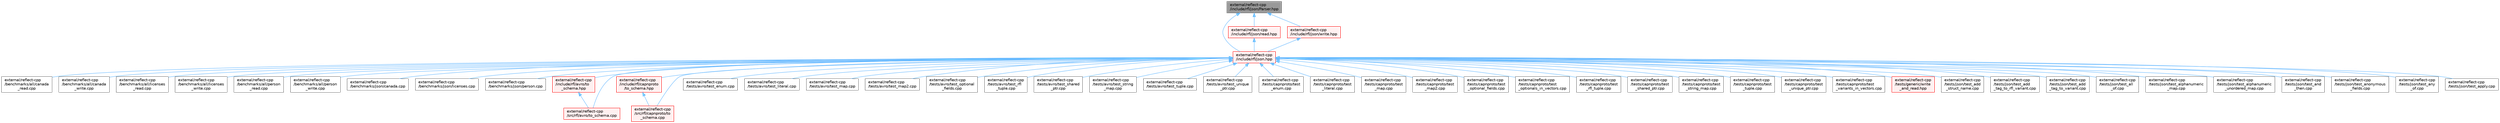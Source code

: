 digraph "external/reflect-cpp/include/rfl/json/Parser.hpp"
{
 // LATEX_PDF_SIZE
  bgcolor="transparent";
  edge [fontname=Helvetica,fontsize=10,labelfontname=Helvetica,labelfontsize=10];
  node [fontname=Helvetica,fontsize=10,shape=box,height=0.2,width=0.4];
  Node1 [id="Node000001",label="external/reflect-cpp\l/include/rfl/json/Parser.hpp",height=0.2,width=0.4,color="gray40", fillcolor="grey60", style="filled", fontcolor="black",tooltip=" "];
  Node1 -> Node2 [id="edge54_Node000001_Node000002",dir="back",color="steelblue1",style="solid",tooltip=" "];
  Node2 [id="Node000002",label="external/reflect-cpp\l/include/rfl/json.hpp",height=0.2,width=0.4,color="red", fillcolor="#FFF0F0", style="filled",URL="$reflect-cpp_2include_2rfl_2json_8hpp.html",tooltip=" "];
  Node2 -> Node3 [id="edge55_Node000002_Node000003",dir="back",color="steelblue1",style="solid",tooltip=" "];
  Node3 [id="Node000003",label="external/reflect-cpp\l/benchmarks/all/canada\l_read.cpp",height=0.2,width=0.4,color="grey40", fillcolor="white", style="filled",URL="$canada__read_8cpp.html",tooltip=" "];
  Node2 -> Node4 [id="edge56_Node000002_Node000004",dir="back",color="steelblue1",style="solid",tooltip=" "];
  Node4 [id="Node000004",label="external/reflect-cpp\l/benchmarks/all/canada\l_write.cpp",height=0.2,width=0.4,color="grey40", fillcolor="white", style="filled",URL="$canada__write_8cpp.html",tooltip=" "];
  Node2 -> Node5 [id="edge57_Node000002_Node000005",dir="back",color="steelblue1",style="solid",tooltip=" "];
  Node5 [id="Node000005",label="external/reflect-cpp\l/benchmarks/all/licenses\l_read.cpp",height=0.2,width=0.4,color="grey40", fillcolor="white", style="filled",URL="$licenses__read_8cpp.html",tooltip=" "];
  Node2 -> Node6 [id="edge58_Node000002_Node000006",dir="back",color="steelblue1",style="solid",tooltip=" "];
  Node6 [id="Node000006",label="external/reflect-cpp\l/benchmarks/all/licenses\l_write.cpp",height=0.2,width=0.4,color="grey40", fillcolor="white", style="filled",URL="$licenses__write_8cpp.html",tooltip=" "];
  Node2 -> Node7 [id="edge59_Node000002_Node000007",dir="back",color="steelblue1",style="solid",tooltip=" "];
  Node7 [id="Node000007",label="external/reflect-cpp\l/benchmarks/all/person\l_read.cpp",height=0.2,width=0.4,color="grey40", fillcolor="white", style="filled",URL="$person__read_8cpp.html",tooltip=" "];
  Node2 -> Node8 [id="edge60_Node000002_Node000008",dir="back",color="steelblue1",style="solid",tooltip=" "];
  Node8 [id="Node000008",label="external/reflect-cpp\l/benchmarks/all/person\l_write.cpp",height=0.2,width=0.4,color="grey40", fillcolor="white", style="filled",URL="$person__write_8cpp.html",tooltip=" "];
  Node2 -> Node9 [id="edge61_Node000002_Node000009",dir="back",color="steelblue1",style="solid",tooltip=" "];
  Node9 [id="Node000009",label="external/reflect-cpp\l/benchmarks/json/canada.cpp",height=0.2,width=0.4,color="grey40", fillcolor="white", style="filled",URL="$canada_8cpp.html",tooltip=" "];
  Node2 -> Node10 [id="edge62_Node000002_Node000010",dir="back",color="steelblue1",style="solid",tooltip=" "];
  Node10 [id="Node000010",label="external/reflect-cpp\l/benchmarks/json/licenses.cpp",height=0.2,width=0.4,color="grey40", fillcolor="white", style="filled",URL="$licenses_8cpp.html",tooltip=" "];
  Node2 -> Node11 [id="edge63_Node000002_Node000011",dir="back",color="steelblue1",style="solid",tooltip=" "];
  Node11 [id="Node000011",label="external/reflect-cpp\l/benchmarks/json/person.cpp",height=0.2,width=0.4,color="grey40", fillcolor="white", style="filled",URL="$person_8cpp.html",tooltip=" "];
  Node2 -> Node12 [id="edge64_Node000002_Node000012",dir="back",color="steelblue1",style="solid",tooltip=" "];
  Node12 [id="Node000012",label="external/reflect-cpp\l/include/rfl/avro/to\l_schema.hpp",height=0.2,width=0.4,color="red", fillcolor="#FFF0F0", style="filled",URL="$avro_2to__schema_8hpp.html",tooltip=" "];
  Node12 -> Node65 [id="edge65_Node000012_Node000065",dir="back",color="steelblue1",style="solid",tooltip=" "];
  Node65 [id="Node000065",label="external/reflect-cpp\l/src/rfl/avro/to_schema.cpp",height=0.2,width=0.4,color="red", fillcolor="#FFF0F0", style="filled",URL="$avro_2to__schema_8cpp.html",tooltip=" "];
  Node2 -> Node67 [id="edge66_Node000002_Node000067",dir="back",color="steelblue1",style="solid",tooltip=" "];
  Node67 [id="Node000067",label="external/reflect-cpp\l/include/rfl/capnproto\l/to_schema.hpp",height=0.2,width=0.4,color="red", fillcolor="#FFF0F0", style="filled",URL="$capnproto_2to__schema_8hpp.html",tooltip=" "];
  Node67 -> Node119 [id="edge67_Node000067_Node000119",dir="back",color="steelblue1",style="solid",tooltip=" "];
  Node119 [id="Node000119",label="external/reflect-cpp\l/src/rfl/capnproto/to\l_schema.cpp",height=0.2,width=0.4,color="red", fillcolor="#FFF0F0", style="filled",URL="$capnproto_2to__schema_8cpp.html",tooltip=" "];
  Node2 -> Node65 [id="edge68_Node000002_Node000065",dir="back",color="steelblue1",style="solid",tooltip=" "];
  Node2 -> Node119 [id="edge69_Node000002_Node000119",dir="back",color="steelblue1",style="solid",tooltip=" "];
  Node2 -> Node28 [id="edge70_Node000002_Node000028",dir="back",color="steelblue1",style="solid",tooltip=" "];
  Node28 [id="Node000028",label="external/reflect-cpp\l/tests/avro/test_enum.cpp",height=0.2,width=0.4,color="grey40", fillcolor="white", style="filled",URL="$avro_2test__enum_8cpp.html",tooltip=" "];
  Node2 -> Node36 [id="edge71_Node000002_Node000036",dir="back",color="steelblue1",style="solid",tooltip=" "];
  Node36 [id="Node000036",label="external/reflect-cpp\l/tests/avro/test_literal.cpp",height=0.2,width=0.4,color="grey40", fillcolor="white", style="filled",URL="$avro_2test__literal_8cpp.html",tooltip=" "];
  Node2 -> Node38 [id="edge72_Node000002_Node000038",dir="back",color="steelblue1",style="solid",tooltip=" "];
  Node38 [id="Node000038",label="external/reflect-cpp\l/tests/avro/test_map.cpp",height=0.2,width=0.4,color="grey40", fillcolor="white", style="filled",URL="$avro_2test__map_8cpp.html",tooltip=" "];
  Node2 -> Node39 [id="edge73_Node000002_Node000039",dir="back",color="steelblue1",style="solid",tooltip=" "];
  Node39 [id="Node000039",label="external/reflect-cpp\l/tests/avro/test_map2.cpp",height=0.2,width=0.4,color="grey40", fillcolor="white", style="filled",URL="$avro_2test__map2_8cpp.html",tooltip=" "];
  Node2 -> Node41 [id="edge74_Node000002_Node000041",dir="back",color="steelblue1",style="solid",tooltip=" "];
  Node41 [id="Node000041",label="external/reflect-cpp\l/tests/avro/test_optional\l_fields.cpp",height=0.2,width=0.4,color="grey40", fillcolor="white", style="filled",URL="$avro_2test__optional__fields_8cpp.html",tooltip=" "];
  Node2 -> Node46 [id="edge75_Node000002_Node000046",dir="back",color="steelblue1",style="solid",tooltip=" "];
  Node46 [id="Node000046",label="external/reflect-cpp\l/tests/avro/test_rfl\l_tuple.cpp",height=0.2,width=0.4,color="grey40", fillcolor="white", style="filled",URL="$avro_2test__rfl__tuple_8cpp.html",tooltip=" "];
  Node2 -> Node49 [id="edge76_Node000002_Node000049",dir="back",color="steelblue1",style="solid",tooltip=" "];
  Node49 [id="Node000049",label="external/reflect-cpp\l/tests/avro/test_shared\l_ptr.cpp",height=0.2,width=0.4,color="grey40", fillcolor="white", style="filled",URL="$avro_2test__shared__ptr_8cpp.html",tooltip=" "];
  Node2 -> Node53 [id="edge77_Node000002_Node000053",dir="back",color="steelblue1",style="solid",tooltip=" "];
  Node53 [id="Node000053",label="external/reflect-cpp\l/tests/avro/test_string\l_map.cpp",height=0.2,width=0.4,color="grey40", fillcolor="white", style="filled",URL="$avro_2test__string__map_8cpp.html",tooltip=" "];
  Node2 -> Node56 [id="edge78_Node000002_Node000056",dir="back",color="steelblue1",style="solid",tooltip=" "];
  Node56 [id="Node000056",label="external/reflect-cpp\l/tests/avro/test_tuple.cpp",height=0.2,width=0.4,color="grey40", fillcolor="white", style="filled",URL="$reflect-cpp_2tests_2avro_2test__tuple_8cpp.html",tooltip=" "];
  Node2 -> Node57 [id="edge79_Node000002_Node000057",dir="back",color="steelblue1",style="solid",tooltip=" "];
  Node57 [id="Node000057",label="external/reflect-cpp\l/tests/avro/test_unique\l_ptr.cpp",height=0.2,width=0.4,color="grey40", fillcolor="white", style="filled",URL="$avro_2test__unique__ptr_8cpp.html",tooltip=" "];
  Node2 -> Node82 [id="edge80_Node000002_Node000082",dir="back",color="steelblue1",style="solid",tooltip=" "];
  Node82 [id="Node000082",label="external/reflect-cpp\l/tests/capnproto/test\l_enum.cpp",height=0.2,width=0.4,color="grey40", fillcolor="white", style="filled",URL="$capnproto_2test__enum_8cpp.html",tooltip=" "];
  Node2 -> Node90 [id="edge81_Node000002_Node000090",dir="back",color="steelblue1",style="solid",tooltip=" "];
  Node90 [id="Node000090",label="external/reflect-cpp\l/tests/capnproto/test\l_literal.cpp",height=0.2,width=0.4,color="grey40", fillcolor="white", style="filled",URL="$capnproto_2test__literal_8cpp.html",tooltip=" "];
  Node2 -> Node92 [id="edge82_Node000002_Node000092",dir="back",color="steelblue1",style="solid",tooltip=" "];
  Node92 [id="Node000092",label="external/reflect-cpp\l/tests/capnproto/test\l_map.cpp",height=0.2,width=0.4,color="grey40", fillcolor="white", style="filled",URL="$capnproto_2test__map_8cpp.html",tooltip=" "];
  Node2 -> Node93 [id="edge83_Node000002_Node000093",dir="back",color="steelblue1",style="solid",tooltip=" "];
  Node93 [id="Node000093",label="external/reflect-cpp\l/tests/capnproto/test\l_map2.cpp",height=0.2,width=0.4,color="grey40", fillcolor="white", style="filled",URL="$capnproto_2test__map2_8cpp.html",tooltip=" "];
  Node2 -> Node95 [id="edge84_Node000002_Node000095",dir="back",color="steelblue1",style="solid",tooltip=" "];
  Node95 [id="Node000095",label="external/reflect-cpp\l/tests/capnproto/test\l_optional_fields.cpp",height=0.2,width=0.4,color="grey40", fillcolor="white", style="filled",URL="$capnproto_2test__optional__fields_8cpp.html",tooltip=" "];
  Node2 -> Node96 [id="edge85_Node000002_Node000096",dir="back",color="steelblue1",style="solid",tooltip=" "];
  Node96 [id="Node000096",label="external/reflect-cpp\l/tests/capnproto/test\l_optionals_in_vectors.cpp",height=0.2,width=0.4,color="grey40", fillcolor="white", style="filled",URL="$test__optionals__in__vectors_8cpp.html",tooltip=" "];
  Node2 -> Node101 [id="edge86_Node000002_Node000101",dir="back",color="steelblue1",style="solid",tooltip=" "];
  Node101 [id="Node000101",label="external/reflect-cpp\l/tests/capnproto/test\l_rfl_tuple.cpp",height=0.2,width=0.4,color="grey40", fillcolor="white", style="filled",URL="$capnproto_2test__rfl__tuple_8cpp.html",tooltip=" "];
  Node2 -> Node104 [id="edge87_Node000002_Node000104",dir="back",color="steelblue1",style="solid",tooltip=" "];
  Node104 [id="Node000104",label="external/reflect-cpp\l/tests/capnproto/test\l_shared_ptr.cpp",height=0.2,width=0.4,color="grey40", fillcolor="white", style="filled",URL="$capnproto_2test__shared__ptr_8cpp.html",tooltip=" "];
  Node2 -> Node106 [id="edge88_Node000002_Node000106",dir="back",color="steelblue1",style="solid",tooltip=" "];
  Node106 [id="Node000106",label="external/reflect-cpp\l/tests/capnproto/test\l_string_map.cpp",height=0.2,width=0.4,color="grey40", fillcolor="white", style="filled",URL="$capnproto_2test__string__map_8cpp.html",tooltip=" "];
  Node2 -> Node109 [id="edge89_Node000002_Node000109",dir="back",color="steelblue1",style="solid",tooltip=" "];
  Node109 [id="Node000109",label="external/reflect-cpp\l/tests/capnproto/test\l_tuple.cpp",height=0.2,width=0.4,color="grey40", fillcolor="white", style="filled",URL="$reflect-cpp_2tests_2capnproto_2test__tuple_8cpp.html",tooltip=" "];
  Node2 -> Node110 [id="edge90_Node000002_Node000110",dir="back",color="steelblue1",style="solid",tooltip=" "];
  Node110 [id="Node000110",label="external/reflect-cpp\l/tests/capnproto/test\l_unique_ptr.cpp",height=0.2,width=0.4,color="grey40", fillcolor="white", style="filled",URL="$capnproto_2test__unique__ptr_8cpp.html",tooltip=" "];
  Node2 -> Node113 [id="edge91_Node000002_Node000113",dir="back",color="steelblue1",style="solid",tooltip=" "];
  Node113 [id="Node000113",label="external/reflect-cpp\l/tests/capnproto/test\l_variants_in_vectors.cpp",height=0.2,width=0.4,color="grey40", fillcolor="white", style="filled",URL="$test__variants__in__vectors_8cpp.html",tooltip=" "];
  Node2 -> Node121 [id="edge92_Node000002_Node000121",dir="back",color="steelblue1",style="solid",tooltip=" "];
  Node121 [id="Node000121",label="external/reflect-cpp\l/tests/generic/write\l_and_read.hpp",height=0.2,width=0.4,color="red", fillcolor="#FFF0F0", style="filled",URL="$generic_2write__and__read_8hpp.html",tooltip=" "];
  Node2 -> Node158 [id="edge93_Node000002_Node000158",dir="back",color="steelblue1",style="solid",tooltip=" "];
  Node158 [id="Node000158",label="external/reflect-cpp\l/tests/json/test_add\l_struct_name.cpp",height=0.2,width=0.4,color="grey40", fillcolor="white", style="filled",URL="$json_2test__add__struct__name_8cpp.html",tooltip=" "];
  Node2 -> Node159 [id="edge94_Node000002_Node000159",dir="back",color="steelblue1",style="solid",tooltip=" "];
  Node159 [id="Node000159",label="external/reflect-cpp\l/tests/json/test_add\l_tag_to_rfl_variant.cpp",height=0.2,width=0.4,color="grey40", fillcolor="white", style="filled",URL="$test__add__tag__to__rfl__variant_8cpp.html",tooltip=" "];
  Node2 -> Node160 [id="edge95_Node000002_Node000160",dir="back",color="steelblue1",style="solid",tooltip=" "];
  Node160 [id="Node000160",label="external/reflect-cpp\l/tests/json/test_add\l_tag_to_variant.cpp",height=0.2,width=0.4,color="grey40", fillcolor="white", style="filled",URL="$test__add__tag__to__variant_8cpp.html",tooltip=" "];
  Node2 -> Node161 [id="edge96_Node000002_Node000161",dir="back",color="steelblue1",style="solid",tooltip=" "];
  Node161 [id="Node000161",label="external/reflect-cpp\l/tests/json/test_all\l_of.cpp",height=0.2,width=0.4,color="grey40", fillcolor="white", style="filled",URL="$test__all__of_8cpp.html",tooltip=" "];
  Node2 -> Node162 [id="edge97_Node000002_Node000162",dir="back",color="steelblue1",style="solid",tooltip=" "];
  Node162 [id="Node000162",label="external/reflect-cpp\l/tests/json/test_alphanumeric\l_map.cpp",height=0.2,width=0.4,color="grey40", fillcolor="white", style="filled",URL="$test__alphanumeric__map_8cpp.html",tooltip=" "];
  Node2 -> Node163 [id="edge98_Node000002_Node000163",dir="back",color="steelblue1",style="solid",tooltip=" "];
  Node163 [id="Node000163",label="external/reflect-cpp\l/tests/json/test_alphanumeric\l_unordered_map.cpp",height=0.2,width=0.4,color="grey40", fillcolor="white", style="filled",URL="$test__alphanumeric__unordered__map_8cpp.html",tooltip=" "];
  Node2 -> Node164 [id="edge99_Node000002_Node000164",dir="back",color="steelblue1",style="solid",tooltip=" "];
  Node164 [id="Node000164",label="external/reflect-cpp\l/tests/json/test_and\l_then.cpp",height=0.2,width=0.4,color="grey40", fillcolor="white", style="filled",URL="$test__and__then_8cpp.html",tooltip=" "];
  Node2 -> Node165 [id="edge100_Node000002_Node000165",dir="back",color="steelblue1",style="solid",tooltip=" "];
  Node165 [id="Node000165",label="external/reflect-cpp\l/tests/json/test_anonymous\l_fields.cpp",height=0.2,width=0.4,color="grey40", fillcolor="white", style="filled",URL="$test__anonymous__fields_8cpp.html",tooltip=" "];
  Node2 -> Node166 [id="edge101_Node000002_Node000166",dir="back",color="steelblue1",style="solid",tooltip=" "];
  Node166 [id="Node000166",label="external/reflect-cpp\l/tests/json/test_any\l_of.cpp",height=0.2,width=0.4,color="grey40", fillcolor="white", style="filled",URL="$test__any__of_8cpp.html",tooltip=" "];
  Node2 -> Node167 [id="edge102_Node000002_Node000167",dir="back",color="steelblue1",style="solid",tooltip=" "];
  Node167 [id="Node000167",label="external/reflect-cpp\l/tests/json/test_apply.cpp",height=0.2,width=0.4,color="grey40", fillcolor="white", style="filled",URL="$test__apply_8cpp.html",tooltip=" "];
  Node1 -> Node328 [id="edge103_Node000001_Node000328",dir="back",color="steelblue1",style="solid",tooltip=" "];
  Node328 [id="Node000328",label="external/reflect-cpp\l/include/rfl/json/read.hpp",height=0.2,width=0.4,color="red", fillcolor="#FFF0F0", style="filled",URL="$json_2read_8hpp.html",tooltip=" "];
  Node328 -> Node2 [id="edge104_Node000328_Node000002",dir="back",color="steelblue1",style="solid",tooltip=" "];
  Node1 -> Node330 [id="edge105_Node000001_Node000330",dir="back",color="steelblue1",style="solid",tooltip=" "];
  Node330 [id="Node000330",label="external/reflect-cpp\l/include/rfl/json/write.hpp",height=0.2,width=0.4,color="red", fillcolor="#FFF0F0", style="filled",URL="$json_2write_8hpp.html",tooltip=" "];
  Node330 -> Node2 [id="edge106_Node000330_Node000002",dir="back",color="steelblue1",style="solid",tooltip=" "];
}
